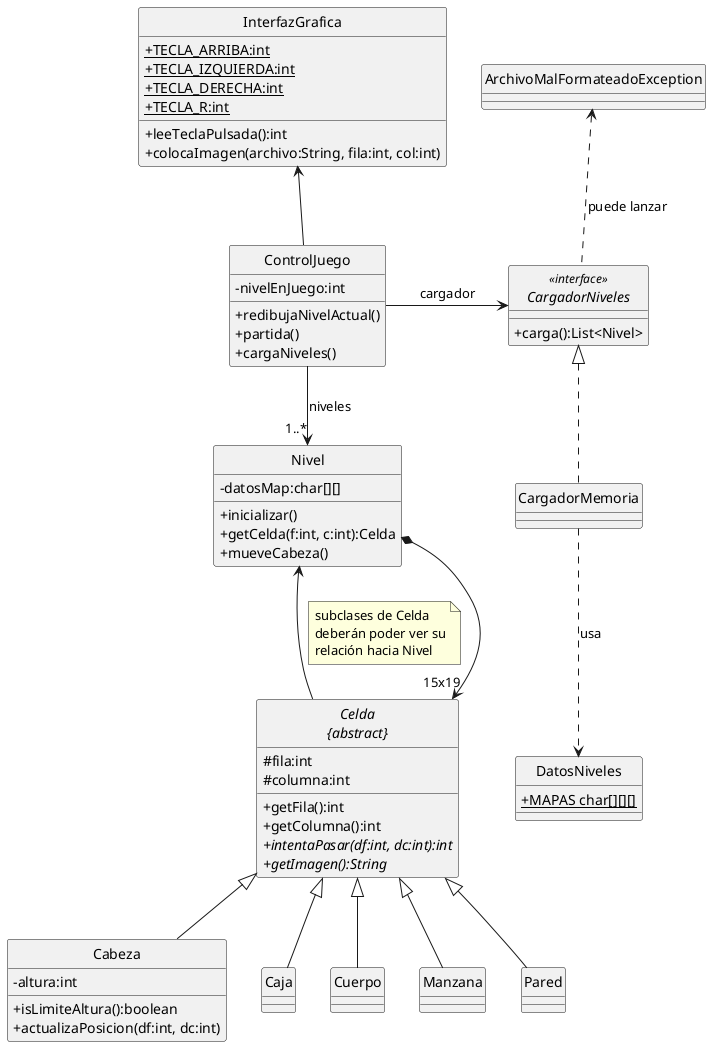 @startuml asd

hide circle
skinparam classAttributeIconSize 0

class InterfazGrafica {
    +{static} TECLA_ARRIBA:int
    +{static} TECLA_IZQUIERDA:int
    +{static} TECLA_DERECHA:int
    +{static} TECLA_R:int
    +leeTeclaPulsada():int
    +colocaImagen(archivo:String, fila:int, col:int)
}

interface CargadorNiveles <<interface>> {
    +carga():List<Nivel>
}

ArchivoMalFormateadoException <.. CargadorNiveles: puede lanzar
ControlJuego -right-> CargadorNiveles: cargador

CargadorNiveles <|.. CargadorMemoria

CargadorMemoria ..> DatosNiveles: usa

class ControlJuego {
    -nivelEnJuego:int
    +redibujaNivelActual()
    +partida()
    +cargaNiveles()
}

class Nivel {
    -datosMap:char[][]
    +inicializar()
    +getCelda(f:int, c:int):Celda
    +mueveCabeza()
}

abstract class "Celda\n{abstract}" as Celda {
    #fila:int
    #columna:int
    +getFila():int
    +getColumna():int
    +{abstract}intentaPasar(df:int, dc:int):int
    +{abstract}getImagen():String
}

class Cabeza {
    -altura:int
    +isLimiteAltura():boolean
    +actualizaPosicion(df:int, dc:int)
}

class DatosNiveles {
    +{static} MAPAS char[][][]
}


InterfazGrafica <-- ControlJuego
ControlJuego -down-> "1..*" Nivel : niveles

Celda -up-> Nivel
note right on link
    subclases de Celda
    deberán poder ver su
    relación hacia Nivel
end note

Nivel *-down-> "15x19" Celda

Celda <|-- Cabeza
Celda <|-- Caja
Celda <|-- Cuerpo
Celda <|-- Manzana
Celda <|-- Pared

@enduml